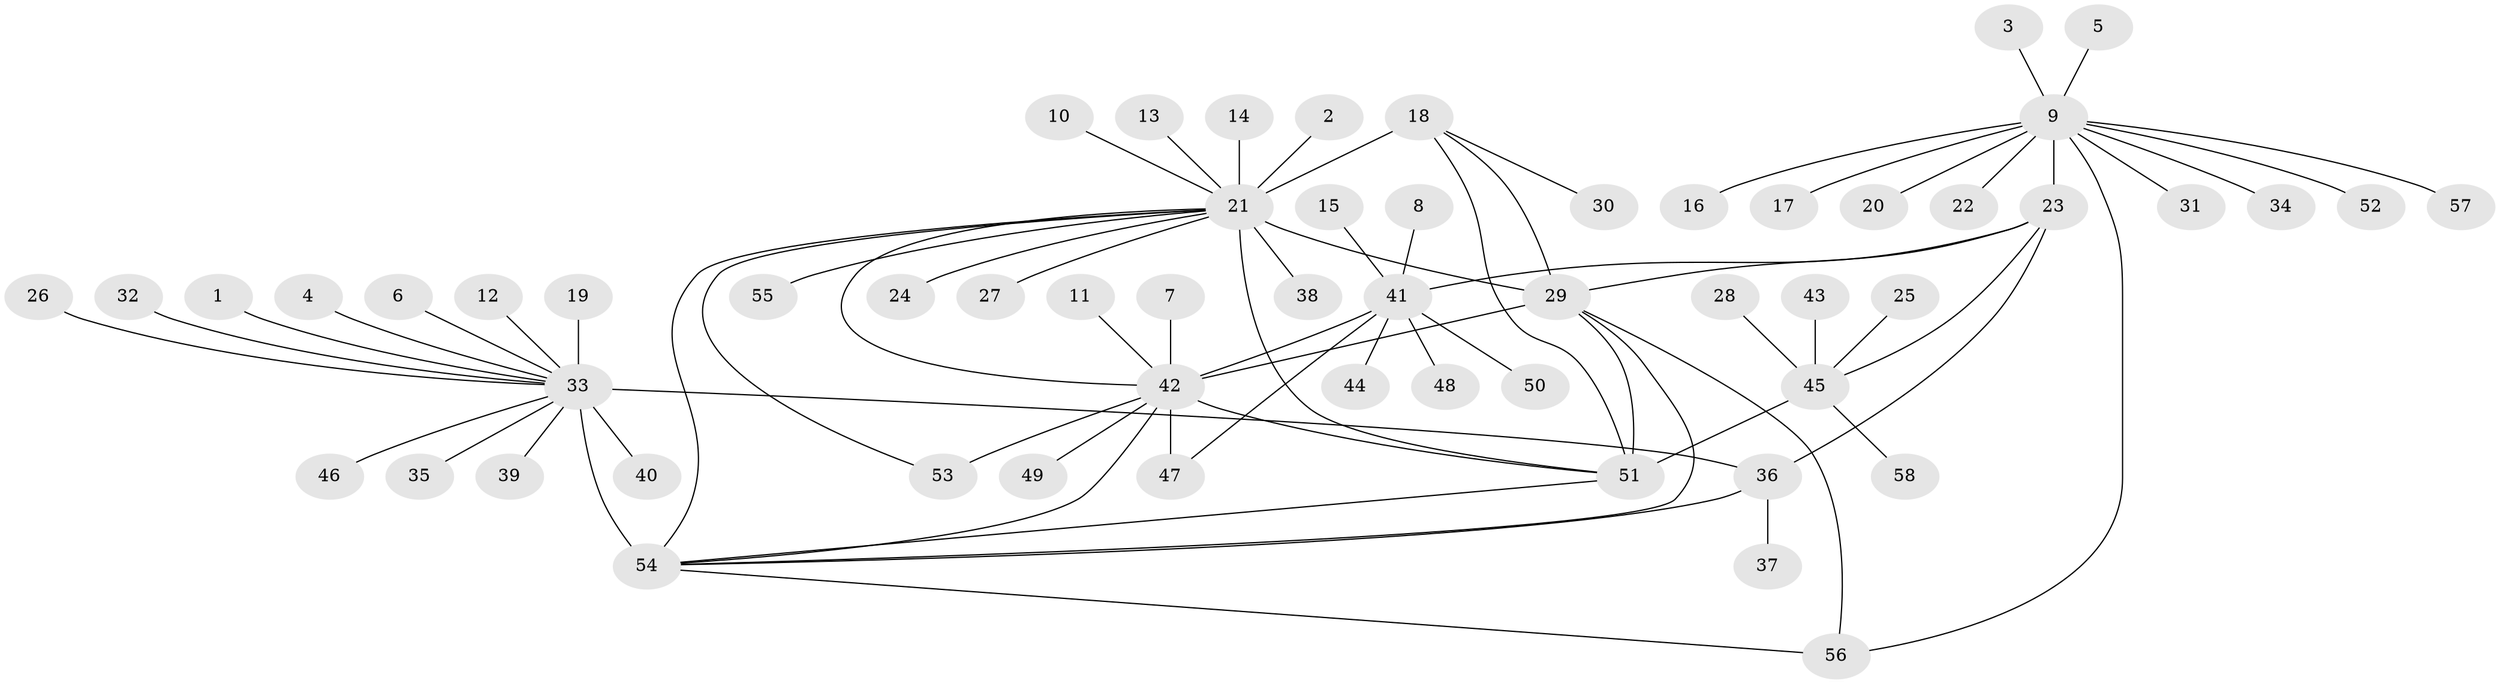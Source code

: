 // original degree distribution, {9: 0.06206896551724138, 7: 0.034482758620689655, 8: 0.06896551724137931, 11: 0.020689655172413793, 13: 0.006896551724137931, 10: 0.034482758620689655, 12: 0.006896551724137931, 16: 0.006896551724137931, 1: 0.5655172413793104, 3: 0.041379310344827586, 2: 0.14482758620689656, 4: 0.006896551724137931}
// Generated by graph-tools (version 1.1) at 2025/37/03/04/25 23:37:50]
// undirected, 58 vertices, 73 edges
graph export_dot {
  node [color=gray90,style=filled];
  1;
  2;
  3;
  4;
  5;
  6;
  7;
  8;
  9;
  10;
  11;
  12;
  13;
  14;
  15;
  16;
  17;
  18;
  19;
  20;
  21;
  22;
  23;
  24;
  25;
  26;
  27;
  28;
  29;
  30;
  31;
  32;
  33;
  34;
  35;
  36;
  37;
  38;
  39;
  40;
  41;
  42;
  43;
  44;
  45;
  46;
  47;
  48;
  49;
  50;
  51;
  52;
  53;
  54;
  55;
  56;
  57;
  58;
  1 -- 33 [weight=1.0];
  2 -- 21 [weight=1.0];
  3 -- 9 [weight=1.0];
  4 -- 33 [weight=1.0];
  5 -- 9 [weight=1.0];
  6 -- 33 [weight=1.0];
  7 -- 42 [weight=1.0];
  8 -- 41 [weight=1.0];
  9 -- 16 [weight=1.0];
  9 -- 17 [weight=1.0];
  9 -- 20 [weight=1.0];
  9 -- 22 [weight=1.0];
  9 -- 23 [weight=12.0];
  9 -- 31 [weight=1.0];
  9 -- 34 [weight=1.0];
  9 -- 52 [weight=1.0];
  9 -- 56 [weight=1.0];
  9 -- 57 [weight=1.0];
  10 -- 21 [weight=1.0];
  11 -- 42 [weight=1.0];
  12 -- 33 [weight=1.0];
  13 -- 21 [weight=1.0];
  14 -- 21 [weight=1.0];
  15 -- 41 [weight=1.0];
  18 -- 21 [weight=4.0];
  18 -- 29 [weight=1.0];
  18 -- 30 [weight=1.0];
  18 -- 51 [weight=1.0];
  19 -- 33 [weight=1.0];
  21 -- 24 [weight=1.0];
  21 -- 27 [weight=1.0];
  21 -- 29 [weight=4.0];
  21 -- 38 [weight=1.0];
  21 -- 42 [weight=1.0];
  21 -- 51 [weight=4.0];
  21 -- 53 [weight=1.0];
  21 -- 54 [weight=1.0];
  21 -- 55 [weight=1.0];
  23 -- 29 [weight=1.0];
  23 -- 36 [weight=1.0];
  23 -- 41 [weight=1.0];
  23 -- 45 [weight=1.0];
  25 -- 45 [weight=1.0];
  26 -- 33 [weight=1.0];
  28 -- 45 [weight=1.0];
  29 -- 42 [weight=2.0];
  29 -- 51 [weight=1.0];
  29 -- 54 [weight=2.0];
  29 -- 56 [weight=1.0];
  32 -- 33 [weight=1.0];
  33 -- 35 [weight=1.0];
  33 -- 36 [weight=4.0];
  33 -- 39 [weight=1.0];
  33 -- 40 [weight=1.0];
  33 -- 46 [weight=1.0];
  33 -- 54 [weight=8.0];
  36 -- 37 [weight=1.0];
  36 -- 54 [weight=2.0];
  41 -- 42 [weight=5.0];
  41 -- 44 [weight=1.0];
  41 -- 47 [weight=1.0];
  41 -- 48 [weight=1.0];
  41 -- 50 [weight=1.0];
  42 -- 47 [weight=5.0];
  42 -- 49 [weight=1.0];
  42 -- 51 [weight=1.0];
  42 -- 53 [weight=2.0];
  42 -- 54 [weight=1.0];
  43 -- 45 [weight=1.0];
  45 -- 51 [weight=12.0];
  45 -- 58 [weight=1.0];
  51 -- 54 [weight=1.0];
  54 -- 56 [weight=1.0];
}
